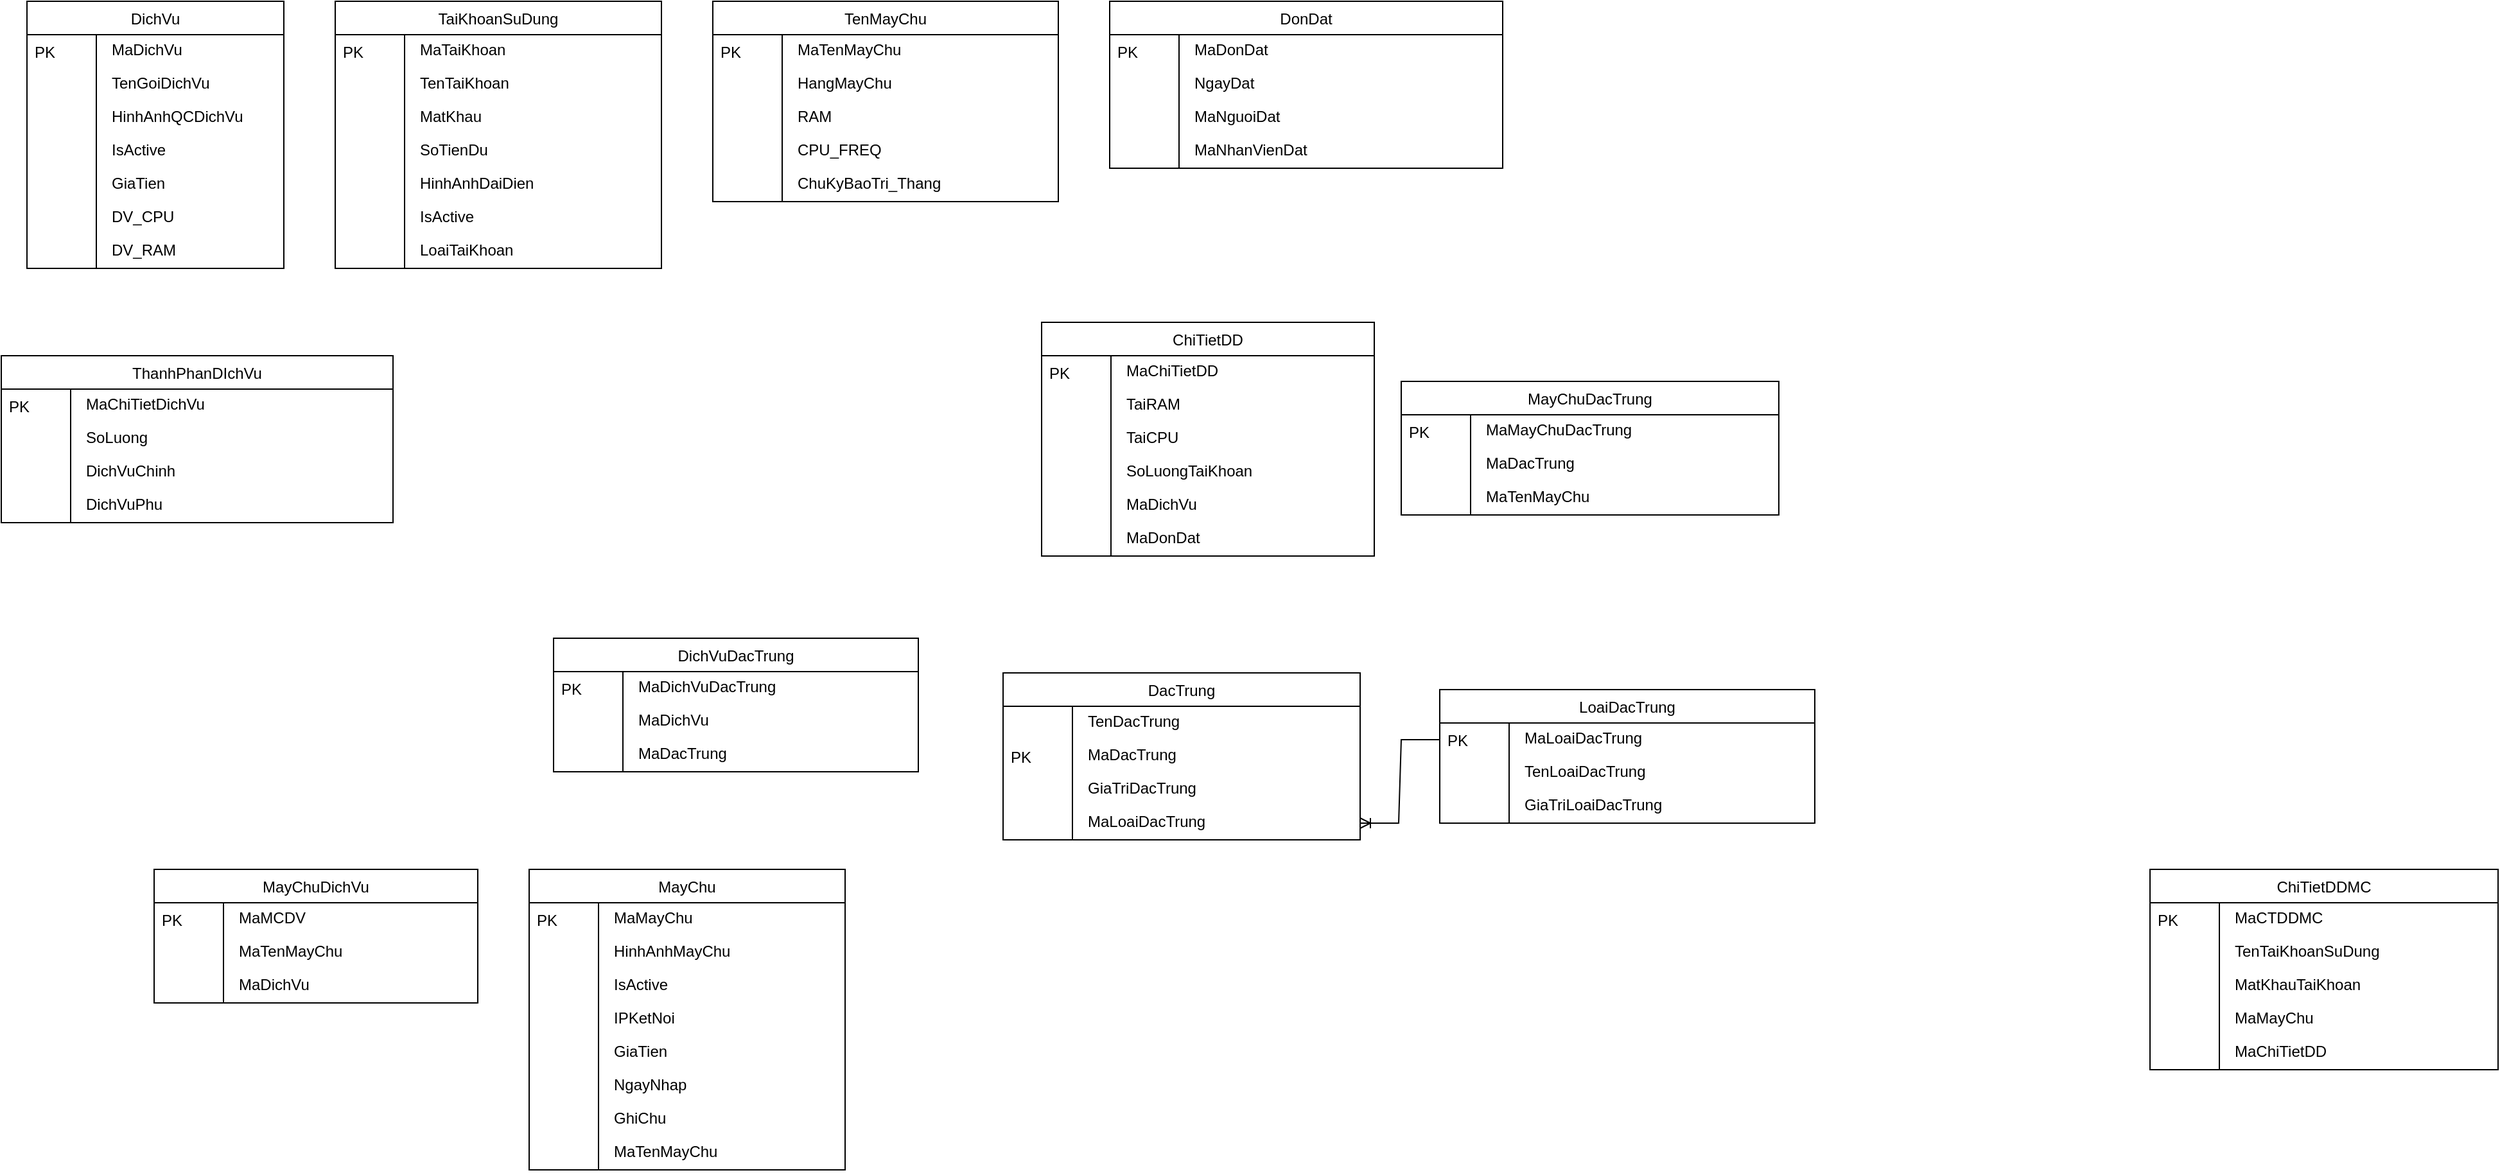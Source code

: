 <mxfile version="22.0.8" type="github">
  <diagram name="Page-1" id="dvQRxLQoIt-_Ec2YV83m">
    <mxGraphModel dx="1943" dy="1235" grid="1" gridSize="10" guides="1" tooltips="1" connect="1" arrows="1" fold="1" page="1" pageScale="1" pageWidth="850" pageHeight="1100" math="0" shadow="0">
      <root>
        <mxCell id="0" />
        <mxCell id="1" parent="0" />
        <mxCell id="Ak9LuRYraz0tMoldWc57-1" value="DichVu" style="swimlane;fontStyle=0;childLayout=stackLayout;horizontal=1;startSize=26;fillColor=default;horizontalStack=0;resizeParent=1;resizeLast=0;collapsible=1;marginBottom=0;swimlaneFillColor=default;align=center;" parent="1" vertex="1">
          <mxGeometry x="40" y="40" width="200" height="208" as="geometry" />
        </mxCell>
        <mxCell id="Ak9LuRYraz0tMoldWc57-2" value="MaDichVu" style="shape=partialRectangle;top=0;left=0;right=0;bottom=0;align=left;verticalAlign=top;spacingTop=-2;fillColor=none;spacingLeft=64;spacingRight=4;overflow=hidden;rotatable=0;points=[[0,0.5],[1,0.5]];portConstraint=eastwest;dropTarget=0;" parent="Ak9LuRYraz0tMoldWc57-1" vertex="1">
          <mxGeometry y="26" width="200" height="26" as="geometry" />
        </mxCell>
        <mxCell id="Ak9LuRYraz0tMoldWc57-3" value="PK" style="shape=partialRectangle;top=0;left=0;bottom=0;fillColor=none;align=left;verticalAlign=middle;spacingLeft=4;spacingRight=4;overflow=hidden;rotatable=180;points=[];portConstraint=eastwest;part=1;" parent="Ak9LuRYraz0tMoldWc57-2" vertex="1" connectable="0">
          <mxGeometry width="54" height="26" as="geometry" />
        </mxCell>
        <mxCell id="Ak9LuRYraz0tMoldWc57-4" value="TenGoiDichVu" style="shape=partialRectangle;top=0;left=0;right=0;bottom=0;align=left;verticalAlign=top;spacingTop=-2;fillColor=none;spacingLeft=64;spacingRight=4;overflow=hidden;rotatable=0;points=[[0,0.5],[1,0.5]];portConstraint=eastwest;dropTarget=0;" parent="Ak9LuRYraz0tMoldWc57-1" vertex="1">
          <mxGeometry y="52" width="200" height="26" as="geometry" />
        </mxCell>
        <mxCell id="Ak9LuRYraz0tMoldWc57-5" value="" style="shape=partialRectangle;top=0;left=0;bottom=0;fillColor=none;align=left;verticalAlign=middle;spacingLeft=4;spacingRight=4;overflow=hidden;rotatable=180;points=[];portConstraint=eastwest;part=1;" parent="Ak9LuRYraz0tMoldWc57-4" vertex="1" connectable="0">
          <mxGeometry width="54" height="26" as="geometry" />
        </mxCell>
        <mxCell id="Ak9LuRYraz0tMoldWc57-6" value="HinhAnhQCDichVu" style="shape=partialRectangle;top=0;left=0;right=0;bottom=0;align=left;verticalAlign=top;spacingTop=-2;fillColor=none;spacingLeft=64;spacingRight=4;overflow=hidden;rotatable=0;points=[[0,0.5],[1,0.5]];portConstraint=eastwest;dropTarget=0;" parent="Ak9LuRYraz0tMoldWc57-1" vertex="1">
          <mxGeometry y="78" width="200" height="26" as="geometry" />
        </mxCell>
        <mxCell id="Ak9LuRYraz0tMoldWc57-7" value="" style="shape=partialRectangle;top=0;left=0;bottom=0;fillColor=none;align=left;verticalAlign=middle;spacingLeft=4;spacingRight=4;overflow=hidden;rotatable=180;points=[];portConstraint=eastwest;part=1;" parent="Ak9LuRYraz0tMoldWc57-6" vertex="1" connectable="0">
          <mxGeometry width="54" height="26" as="geometry" />
        </mxCell>
        <mxCell id="Ak9LuRYraz0tMoldWc57-8" value="IsActive" style="shape=partialRectangle;top=0;left=0;right=0;bottom=0;align=left;verticalAlign=top;spacingTop=-2;fillColor=none;spacingLeft=64;spacingRight=4;overflow=hidden;rotatable=0;points=[[0,0.5],[1,0.5]];portConstraint=eastwest;dropTarget=0;" parent="Ak9LuRYraz0tMoldWc57-1" vertex="1">
          <mxGeometry y="104" width="200" height="26" as="geometry" />
        </mxCell>
        <mxCell id="Ak9LuRYraz0tMoldWc57-9" value="" style="shape=partialRectangle;top=0;left=0;bottom=0;fillColor=none;align=left;verticalAlign=middle;spacingLeft=4;spacingRight=4;overflow=hidden;rotatable=180;points=[];portConstraint=eastwest;part=1;" parent="Ak9LuRYraz0tMoldWc57-8" vertex="1" connectable="0">
          <mxGeometry width="54" height="26" as="geometry" />
        </mxCell>
        <mxCell id="Ak9LuRYraz0tMoldWc57-10" value="GiaTien" style="shape=partialRectangle;top=0;left=0;right=0;bottom=0;align=left;verticalAlign=top;spacingTop=-2;fillColor=none;spacingLeft=64;spacingRight=4;overflow=hidden;rotatable=0;points=[[0,0.5],[1,0.5]];portConstraint=eastwest;dropTarget=0;" parent="Ak9LuRYraz0tMoldWc57-1" vertex="1">
          <mxGeometry y="130" width="200" height="26" as="geometry" />
        </mxCell>
        <mxCell id="Ak9LuRYraz0tMoldWc57-11" value="" style="shape=partialRectangle;top=0;left=0;bottom=0;fillColor=none;align=left;verticalAlign=middle;spacingLeft=4;spacingRight=4;overflow=hidden;rotatable=180;points=[];portConstraint=eastwest;part=1;" parent="Ak9LuRYraz0tMoldWc57-10" vertex="1" connectable="0">
          <mxGeometry width="54" height="26" as="geometry" />
        </mxCell>
        <mxCell id="Ak9LuRYraz0tMoldWc57-12" value="DV_CPU" style="shape=partialRectangle;top=0;left=0;right=0;bottom=0;align=left;verticalAlign=top;spacingTop=-2;fillColor=none;spacingLeft=64;spacingRight=4;overflow=hidden;rotatable=0;points=[[0,0.5],[1,0.5]];portConstraint=eastwest;dropTarget=0;" parent="Ak9LuRYraz0tMoldWc57-1" vertex="1">
          <mxGeometry y="156" width="200" height="26" as="geometry" />
        </mxCell>
        <mxCell id="Ak9LuRYraz0tMoldWc57-13" value="" style="shape=partialRectangle;top=0;left=0;bottom=0;fillColor=none;align=left;verticalAlign=middle;spacingLeft=4;spacingRight=4;overflow=hidden;rotatable=180;points=[];portConstraint=eastwest;part=1;" parent="Ak9LuRYraz0tMoldWc57-12" vertex="1" connectable="0">
          <mxGeometry width="54" height="26" as="geometry" />
        </mxCell>
        <mxCell id="Ak9LuRYraz0tMoldWc57-14" value="DV_RAM" style="shape=partialRectangle;top=0;left=0;right=0;bottom=0;align=left;verticalAlign=top;spacingTop=-2;fillColor=none;spacingLeft=64;spacingRight=4;overflow=hidden;rotatable=0;points=[[0,0.5],[1,0.5]];portConstraint=eastwest;dropTarget=0;" parent="Ak9LuRYraz0tMoldWc57-1" vertex="1">
          <mxGeometry y="182" width="200" height="26" as="geometry" />
        </mxCell>
        <mxCell id="Ak9LuRYraz0tMoldWc57-15" value="" style="shape=partialRectangle;top=0;left=0;bottom=0;fillColor=none;align=left;verticalAlign=middle;spacingLeft=4;spacingRight=4;overflow=hidden;rotatable=180;points=[];portConstraint=eastwest;part=1;" parent="Ak9LuRYraz0tMoldWc57-14" vertex="1" connectable="0">
          <mxGeometry width="54" height="26" as="geometry" />
        </mxCell>
        <mxCell id="Ak9LuRYraz0tMoldWc57-16" value="TaiKhoanSuDung" style="swimlane;fontStyle=0;childLayout=stackLayout;horizontal=1;startSize=26;fillColor=default;horizontalStack=0;resizeParent=1;resizeLast=0;collapsible=1;marginBottom=0;swimlaneFillColor=default;align=center;" parent="1" vertex="1">
          <mxGeometry x="280" y="40" width="254" height="208" as="geometry" />
        </mxCell>
        <mxCell id="Ak9LuRYraz0tMoldWc57-17" value="MaTaiKhoan" style="shape=partialRectangle;top=0;left=0;right=0;bottom=0;align=left;verticalAlign=top;spacingTop=-2;fillColor=none;spacingLeft=64;spacingRight=4;overflow=hidden;rotatable=0;points=[[0,0.5],[1,0.5]];portConstraint=eastwest;dropTarget=0;" parent="Ak9LuRYraz0tMoldWc57-16" vertex="1">
          <mxGeometry y="26" width="254" height="26" as="geometry" />
        </mxCell>
        <mxCell id="Ak9LuRYraz0tMoldWc57-18" value="PK" style="shape=partialRectangle;top=0;left=0;bottom=0;fillColor=none;align=left;verticalAlign=middle;spacingLeft=4;spacingRight=4;overflow=hidden;rotatable=180;points=[];portConstraint=eastwest;part=1;" parent="Ak9LuRYraz0tMoldWc57-17" vertex="1" connectable="0">
          <mxGeometry width="54" height="26" as="geometry" />
        </mxCell>
        <mxCell id="Ak9LuRYraz0tMoldWc57-19" value="TenTaiKhoan" style="shape=partialRectangle;top=0;left=0;right=0;bottom=0;align=left;verticalAlign=top;spacingTop=-2;fillColor=none;spacingLeft=64;spacingRight=4;overflow=hidden;rotatable=0;points=[[0,0.5],[1,0.5]];portConstraint=eastwest;dropTarget=0;" parent="Ak9LuRYraz0tMoldWc57-16" vertex="1">
          <mxGeometry y="52" width="254" height="26" as="geometry" />
        </mxCell>
        <mxCell id="Ak9LuRYraz0tMoldWc57-20" value="" style="shape=partialRectangle;top=0;left=0;bottom=0;fillColor=none;align=left;verticalAlign=middle;spacingLeft=4;spacingRight=4;overflow=hidden;rotatable=180;points=[];portConstraint=eastwest;part=1;" parent="Ak9LuRYraz0tMoldWc57-19" vertex="1" connectable="0">
          <mxGeometry width="54" height="26" as="geometry" />
        </mxCell>
        <mxCell id="Ak9LuRYraz0tMoldWc57-21" value="MatKhau" style="shape=partialRectangle;top=0;left=0;right=0;bottom=0;align=left;verticalAlign=top;spacingTop=-2;fillColor=none;spacingLeft=64;spacingRight=4;overflow=hidden;rotatable=0;points=[[0,0.5],[1,0.5]];portConstraint=eastwest;dropTarget=0;" parent="Ak9LuRYraz0tMoldWc57-16" vertex="1">
          <mxGeometry y="78" width="254" height="26" as="geometry" />
        </mxCell>
        <mxCell id="Ak9LuRYraz0tMoldWc57-22" value="" style="shape=partialRectangle;top=0;left=0;bottom=0;fillColor=none;align=left;verticalAlign=middle;spacingLeft=4;spacingRight=4;overflow=hidden;rotatable=180;points=[];portConstraint=eastwest;part=1;" parent="Ak9LuRYraz0tMoldWc57-21" vertex="1" connectable="0">
          <mxGeometry width="54" height="26" as="geometry" />
        </mxCell>
        <mxCell id="Ak9LuRYraz0tMoldWc57-23" value="SoTienDu" style="shape=partialRectangle;top=0;left=0;right=0;bottom=0;align=left;verticalAlign=top;spacingTop=-2;fillColor=none;spacingLeft=64;spacingRight=4;overflow=hidden;rotatable=0;points=[[0,0.5],[1,0.5]];portConstraint=eastwest;dropTarget=0;" parent="Ak9LuRYraz0tMoldWc57-16" vertex="1">
          <mxGeometry y="104" width="254" height="26" as="geometry" />
        </mxCell>
        <mxCell id="Ak9LuRYraz0tMoldWc57-24" value="" style="shape=partialRectangle;top=0;left=0;bottom=0;fillColor=none;align=left;verticalAlign=middle;spacingLeft=4;spacingRight=4;overflow=hidden;rotatable=180;points=[];portConstraint=eastwest;part=1;" parent="Ak9LuRYraz0tMoldWc57-23" vertex="1" connectable="0">
          <mxGeometry width="54" height="26" as="geometry" />
        </mxCell>
        <mxCell id="Ak9LuRYraz0tMoldWc57-25" value="HinhAnhDaiDien" style="shape=partialRectangle;top=0;left=0;right=0;bottom=0;align=left;verticalAlign=top;spacingTop=-2;fillColor=none;spacingLeft=64;spacingRight=4;overflow=hidden;rotatable=0;points=[[0,0.5],[1,0.5]];portConstraint=eastwest;dropTarget=0;" parent="Ak9LuRYraz0tMoldWc57-16" vertex="1">
          <mxGeometry y="130" width="254" height="26" as="geometry" />
        </mxCell>
        <mxCell id="Ak9LuRYraz0tMoldWc57-26" value="" style="shape=partialRectangle;top=0;left=0;bottom=0;fillColor=none;align=left;verticalAlign=middle;spacingLeft=4;spacingRight=4;overflow=hidden;rotatable=180;points=[];portConstraint=eastwest;part=1;" parent="Ak9LuRYraz0tMoldWc57-25" vertex="1" connectable="0">
          <mxGeometry width="54" height="26" as="geometry" />
        </mxCell>
        <mxCell id="Ak9LuRYraz0tMoldWc57-27" value="IsActive" style="shape=partialRectangle;top=0;left=0;right=0;bottom=0;align=left;verticalAlign=top;spacingTop=-2;fillColor=none;spacingLeft=64;spacingRight=4;overflow=hidden;rotatable=0;points=[[0,0.5],[1,0.5]];portConstraint=eastwest;dropTarget=0;" parent="Ak9LuRYraz0tMoldWc57-16" vertex="1">
          <mxGeometry y="156" width="254" height="26" as="geometry" />
        </mxCell>
        <mxCell id="Ak9LuRYraz0tMoldWc57-28" value="" style="shape=partialRectangle;top=0;left=0;bottom=0;fillColor=none;align=left;verticalAlign=middle;spacingLeft=4;spacingRight=4;overflow=hidden;rotatable=180;points=[];portConstraint=eastwest;part=1;" parent="Ak9LuRYraz0tMoldWc57-27" vertex="1" connectable="0">
          <mxGeometry width="54" height="26" as="geometry" />
        </mxCell>
        <mxCell id="Ak9LuRYraz0tMoldWc57-29" value="LoaiTaiKhoan" style="shape=partialRectangle;top=0;left=0;right=0;bottom=0;align=left;verticalAlign=top;spacingTop=-2;fillColor=none;spacingLeft=64;spacingRight=4;overflow=hidden;rotatable=0;points=[[0,0.5],[1,0.5]];portConstraint=eastwest;dropTarget=0;" parent="Ak9LuRYraz0tMoldWc57-16" vertex="1">
          <mxGeometry y="182" width="254" height="26" as="geometry" />
        </mxCell>
        <mxCell id="Ak9LuRYraz0tMoldWc57-30" value="" style="shape=partialRectangle;top=0;left=0;bottom=0;fillColor=none;align=left;verticalAlign=middle;spacingLeft=4;spacingRight=4;overflow=hidden;rotatable=180;points=[];portConstraint=eastwest;part=1;" parent="Ak9LuRYraz0tMoldWc57-29" vertex="1" connectable="0">
          <mxGeometry width="54" height="26" as="geometry" />
        </mxCell>
        <mxCell id="Ak9LuRYraz0tMoldWc57-31" value="TenMayChu" style="swimlane;fontStyle=0;childLayout=stackLayout;horizontal=1;startSize=26;fillColor=default;horizontalStack=0;resizeParent=1;resizeLast=0;collapsible=1;marginBottom=0;swimlaneFillColor=default;align=center;" parent="1" vertex="1">
          <mxGeometry x="574" y="40" width="269" height="156" as="geometry" />
        </mxCell>
        <mxCell id="Ak9LuRYraz0tMoldWc57-32" value="MaTenMayChu" style="shape=partialRectangle;top=0;left=0;right=0;bottom=0;align=left;verticalAlign=top;spacingTop=-2;fillColor=none;spacingLeft=64;spacingRight=4;overflow=hidden;rotatable=0;points=[[0,0.5],[1,0.5]];portConstraint=eastwest;dropTarget=0;" parent="Ak9LuRYraz0tMoldWc57-31" vertex="1">
          <mxGeometry y="26" width="269" height="26" as="geometry" />
        </mxCell>
        <mxCell id="Ak9LuRYraz0tMoldWc57-33" value="PK" style="shape=partialRectangle;top=0;left=0;bottom=0;fillColor=none;align=left;verticalAlign=middle;spacingLeft=4;spacingRight=4;overflow=hidden;rotatable=180;points=[];portConstraint=eastwest;part=1;" parent="Ak9LuRYraz0tMoldWc57-32" vertex="1" connectable="0">
          <mxGeometry width="54" height="26" as="geometry" />
        </mxCell>
        <mxCell id="Ak9LuRYraz0tMoldWc57-34" value="HangMayChu" style="shape=partialRectangle;top=0;left=0;right=0;bottom=0;align=left;verticalAlign=top;spacingTop=-2;fillColor=none;spacingLeft=64;spacingRight=4;overflow=hidden;rotatable=0;points=[[0,0.5],[1,0.5]];portConstraint=eastwest;dropTarget=0;" parent="Ak9LuRYraz0tMoldWc57-31" vertex="1">
          <mxGeometry y="52" width="269" height="26" as="geometry" />
        </mxCell>
        <mxCell id="Ak9LuRYraz0tMoldWc57-35" value="" style="shape=partialRectangle;top=0;left=0;bottom=0;fillColor=none;align=left;verticalAlign=middle;spacingLeft=4;spacingRight=4;overflow=hidden;rotatable=180;points=[];portConstraint=eastwest;part=1;" parent="Ak9LuRYraz0tMoldWc57-34" vertex="1" connectable="0">
          <mxGeometry width="54" height="26" as="geometry" />
        </mxCell>
        <mxCell id="Ak9LuRYraz0tMoldWc57-36" value="RAM" style="shape=partialRectangle;top=0;left=0;right=0;bottom=0;align=left;verticalAlign=top;spacingTop=-2;fillColor=none;spacingLeft=64;spacingRight=4;overflow=hidden;rotatable=0;points=[[0,0.5],[1,0.5]];portConstraint=eastwest;dropTarget=0;" parent="Ak9LuRYraz0tMoldWc57-31" vertex="1">
          <mxGeometry y="78" width="269" height="26" as="geometry" />
        </mxCell>
        <mxCell id="Ak9LuRYraz0tMoldWc57-37" value="" style="shape=partialRectangle;top=0;left=0;bottom=0;fillColor=none;align=left;verticalAlign=middle;spacingLeft=4;spacingRight=4;overflow=hidden;rotatable=180;points=[];portConstraint=eastwest;part=1;" parent="Ak9LuRYraz0tMoldWc57-36" vertex="1" connectable="0">
          <mxGeometry width="54" height="26" as="geometry" />
        </mxCell>
        <mxCell id="Ak9LuRYraz0tMoldWc57-38" value="CPU_FREQ" style="shape=partialRectangle;top=0;left=0;right=0;bottom=0;align=left;verticalAlign=top;spacingTop=-2;fillColor=none;spacingLeft=64;spacingRight=4;overflow=hidden;rotatable=0;points=[[0,0.5],[1,0.5]];portConstraint=eastwest;dropTarget=0;" parent="Ak9LuRYraz0tMoldWc57-31" vertex="1">
          <mxGeometry y="104" width="269" height="26" as="geometry" />
        </mxCell>
        <mxCell id="Ak9LuRYraz0tMoldWc57-39" value="" style="shape=partialRectangle;top=0;left=0;bottom=0;fillColor=none;align=left;verticalAlign=middle;spacingLeft=4;spacingRight=4;overflow=hidden;rotatable=180;points=[];portConstraint=eastwest;part=1;" parent="Ak9LuRYraz0tMoldWc57-38" vertex="1" connectable="0">
          <mxGeometry width="54" height="26" as="geometry" />
        </mxCell>
        <mxCell id="Ak9LuRYraz0tMoldWc57-40" value="ChuKyBaoTri_Thang" style="shape=partialRectangle;top=0;left=0;right=0;bottom=0;align=left;verticalAlign=top;spacingTop=-2;fillColor=none;spacingLeft=64;spacingRight=4;overflow=hidden;rotatable=0;points=[[0,0.5],[1,0.5]];portConstraint=eastwest;dropTarget=0;" parent="Ak9LuRYraz0tMoldWc57-31" vertex="1">
          <mxGeometry y="130" width="269" height="26" as="geometry" />
        </mxCell>
        <mxCell id="Ak9LuRYraz0tMoldWc57-41" value="" style="shape=partialRectangle;top=0;left=0;bottom=0;fillColor=none;align=left;verticalAlign=middle;spacingLeft=4;spacingRight=4;overflow=hidden;rotatable=180;points=[];portConstraint=eastwest;part=1;" parent="Ak9LuRYraz0tMoldWc57-40" vertex="1" connectable="0">
          <mxGeometry width="54" height="26" as="geometry" />
        </mxCell>
        <mxCell id="Ak9LuRYraz0tMoldWc57-42" value="DonDat" style="swimlane;fontStyle=0;childLayout=stackLayout;horizontal=1;startSize=26;fillColor=default;horizontalStack=0;resizeParent=1;resizeLast=0;collapsible=1;marginBottom=0;swimlaneFillColor=default;align=center;" parent="1" vertex="1">
          <mxGeometry x="883" y="40" width="306" height="130" as="geometry" />
        </mxCell>
        <mxCell id="Ak9LuRYraz0tMoldWc57-43" value="MaDonDat" style="shape=partialRectangle;top=0;left=0;right=0;bottom=0;align=left;verticalAlign=top;spacingTop=-2;fillColor=none;spacingLeft=64;spacingRight=4;overflow=hidden;rotatable=0;points=[[0,0.5],[1,0.5]];portConstraint=eastwest;dropTarget=0;" parent="Ak9LuRYraz0tMoldWc57-42" vertex="1">
          <mxGeometry y="26" width="306" height="26" as="geometry" />
        </mxCell>
        <mxCell id="Ak9LuRYraz0tMoldWc57-44" value="PK" style="shape=partialRectangle;top=0;left=0;bottom=0;fillColor=none;align=left;verticalAlign=middle;spacingLeft=4;spacingRight=4;overflow=hidden;rotatable=180;points=[];portConstraint=eastwest;part=1;" parent="Ak9LuRYraz0tMoldWc57-43" vertex="1" connectable="0">
          <mxGeometry width="54" height="26" as="geometry" />
        </mxCell>
        <mxCell id="Ak9LuRYraz0tMoldWc57-45" value="NgayDat" style="shape=partialRectangle;top=0;left=0;right=0;bottom=0;align=left;verticalAlign=top;spacingTop=-2;fillColor=none;spacingLeft=64;spacingRight=4;overflow=hidden;rotatable=0;points=[[0,0.5],[1,0.5]];portConstraint=eastwest;dropTarget=0;" parent="Ak9LuRYraz0tMoldWc57-42" vertex="1">
          <mxGeometry y="52" width="306" height="26" as="geometry" />
        </mxCell>
        <mxCell id="Ak9LuRYraz0tMoldWc57-46" value="" style="shape=partialRectangle;top=0;left=0;bottom=0;fillColor=none;align=left;verticalAlign=middle;spacingLeft=4;spacingRight=4;overflow=hidden;rotatable=180;points=[];portConstraint=eastwest;part=1;" parent="Ak9LuRYraz0tMoldWc57-45" vertex="1" connectable="0">
          <mxGeometry width="54" height="26" as="geometry" />
        </mxCell>
        <mxCell id="Ak9LuRYraz0tMoldWc57-47" value="MaNguoiDat" style="shape=partialRectangle;top=0;left=0;right=0;bottom=0;align=left;verticalAlign=top;spacingTop=-2;fillColor=none;spacingLeft=64;spacingRight=4;overflow=hidden;rotatable=0;points=[[0,0.5],[1,0.5]];portConstraint=eastwest;dropTarget=0;" parent="Ak9LuRYraz0tMoldWc57-42" vertex="1">
          <mxGeometry y="78" width="306" height="26" as="geometry" />
        </mxCell>
        <mxCell id="Ak9LuRYraz0tMoldWc57-48" value="" style="shape=partialRectangle;top=0;left=0;bottom=0;fillColor=none;align=left;verticalAlign=middle;spacingLeft=4;spacingRight=4;overflow=hidden;rotatable=180;points=[];portConstraint=eastwest;part=1;" parent="Ak9LuRYraz0tMoldWc57-47" vertex="1" connectable="0">
          <mxGeometry width="54" height="26" as="geometry" />
        </mxCell>
        <mxCell id="Ak9LuRYraz0tMoldWc57-49" value="MaNhanVienDat" style="shape=partialRectangle;top=0;left=0;right=0;bottom=0;align=left;verticalAlign=top;spacingTop=-2;fillColor=none;spacingLeft=64;spacingRight=4;overflow=hidden;rotatable=0;points=[[0,0.5],[1,0.5]];portConstraint=eastwest;dropTarget=0;" parent="Ak9LuRYraz0tMoldWc57-42" vertex="1">
          <mxGeometry y="104" width="306" height="26" as="geometry" />
        </mxCell>
        <mxCell id="Ak9LuRYraz0tMoldWc57-50" value="" style="shape=partialRectangle;top=0;left=0;bottom=0;fillColor=none;align=left;verticalAlign=middle;spacingLeft=4;spacingRight=4;overflow=hidden;rotatable=180;points=[];portConstraint=eastwest;part=1;" parent="Ak9LuRYraz0tMoldWc57-49" vertex="1" connectable="0">
          <mxGeometry width="54" height="26" as="geometry" />
        </mxCell>
        <mxCell id="Ak9LuRYraz0tMoldWc57-58" value="ThanhPhanDIchVu" style="swimlane;fontStyle=0;childLayout=stackLayout;horizontal=1;startSize=26;fillColor=default;horizontalStack=0;resizeParent=1;resizeLast=0;collapsible=1;marginBottom=0;swimlaneFillColor=default;align=center;" parent="1" vertex="1">
          <mxGeometry x="20" y="316" width="305" height="130" as="geometry" />
        </mxCell>
        <mxCell id="Ak9LuRYraz0tMoldWc57-59" value="MaChiTietDichVu" style="shape=partialRectangle;top=0;left=0;right=0;bottom=0;align=left;verticalAlign=top;spacingTop=-2;fillColor=none;spacingLeft=64;spacingRight=4;overflow=hidden;rotatable=0;points=[[0,0.5],[1,0.5]];portConstraint=eastwest;dropTarget=0;" parent="Ak9LuRYraz0tMoldWc57-58" vertex="1">
          <mxGeometry y="26" width="305" height="26" as="geometry" />
        </mxCell>
        <mxCell id="Ak9LuRYraz0tMoldWc57-60" value="PK" style="shape=partialRectangle;top=0;left=0;bottom=0;fillColor=none;align=left;verticalAlign=middle;spacingLeft=4;spacingRight=4;overflow=hidden;rotatable=180;points=[];portConstraint=eastwest;part=1;" parent="Ak9LuRYraz0tMoldWc57-59" vertex="1" connectable="0">
          <mxGeometry width="54" height="26" as="geometry" />
        </mxCell>
        <mxCell id="Ak9LuRYraz0tMoldWc57-61" value="SoLuong" style="shape=partialRectangle;top=0;left=0;right=0;bottom=0;align=left;verticalAlign=top;spacingTop=-2;fillColor=none;spacingLeft=64;spacingRight=4;overflow=hidden;rotatable=0;points=[[0,0.5],[1,0.5]];portConstraint=eastwest;dropTarget=0;" parent="Ak9LuRYraz0tMoldWc57-58" vertex="1">
          <mxGeometry y="52" width="305" height="26" as="geometry" />
        </mxCell>
        <mxCell id="Ak9LuRYraz0tMoldWc57-62" value="" style="shape=partialRectangle;top=0;left=0;bottom=0;fillColor=none;align=left;verticalAlign=middle;spacingLeft=4;spacingRight=4;overflow=hidden;rotatable=180;points=[];portConstraint=eastwest;part=1;" parent="Ak9LuRYraz0tMoldWc57-61" vertex="1" connectable="0">
          <mxGeometry width="54" height="26" as="geometry" />
        </mxCell>
        <mxCell id="Ak9LuRYraz0tMoldWc57-63" value="DichVuChinh" style="shape=partialRectangle;top=0;left=0;right=0;bottom=0;align=left;verticalAlign=top;spacingTop=-2;fillColor=none;spacingLeft=64;spacingRight=4;overflow=hidden;rotatable=0;points=[[0,0.5],[1,0.5]];portConstraint=eastwest;dropTarget=0;" parent="Ak9LuRYraz0tMoldWc57-58" vertex="1">
          <mxGeometry y="78" width="305" height="26" as="geometry" />
        </mxCell>
        <mxCell id="Ak9LuRYraz0tMoldWc57-64" value="" style="shape=partialRectangle;top=0;left=0;bottom=0;fillColor=none;align=left;verticalAlign=middle;spacingLeft=4;spacingRight=4;overflow=hidden;rotatable=180;points=[];portConstraint=eastwest;part=1;" parent="Ak9LuRYraz0tMoldWc57-63" vertex="1" connectable="0">
          <mxGeometry width="54" height="26" as="geometry" />
        </mxCell>
        <mxCell id="Ak9LuRYraz0tMoldWc57-65" value="DichVuPhu" style="shape=partialRectangle;top=0;left=0;right=0;bottom=0;align=left;verticalAlign=top;spacingTop=-2;fillColor=none;spacingLeft=64;spacingRight=4;overflow=hidden;rotatable=0;points=[[0,0.5],[1,0.5]];portConstraint=eastwest;dropTarget=0;" parent="Ak9LuRYraz0tMoldWc57-58" vertex="1">
          <mxGeometry y="104" width="305" height="26" as="geometry" />
        </mxCell>
        <mxCell id="Ak9LuRYraz0tMoldWc57-66" value="" style="shape=partialRectangle;top=0;left=0;bottom=0;fillColor=none;align=left;verticalAlign=middle;spacingLeft=4;spacingRight=4;overflow=hidden;rotatable=180;points=[];portConstraint=eastwest;part=1;" parent="Ak9LuRYraz0tMoldWc57-65" vertex="1" connectable="0">
          <mxGeometry width="54" height="26" as="geometry" />
        </mxCell>
        <mxCell id="Ak9LuRYraz0tMoldWc57-67" value="ChiTietDD" style="swimlane;fontStyle=0;childLayout=stackLayout;horizontal=1;startSize=26;fillColor=default;horizontalStack=0;resizeParent=1;resizeLast=0;collapsible=1;marginBottom=0;swimlaneFillColor=default;align=center;" parent="1" vertex="1">
          <mxGeometry x="830" y="290" width="259" height="182" as="geometry" />
        </mxCell>
        <mxCell id="Ak9LuRYraz0tMoldWc57-68" value="MaChiTietDD" style="shape=partialRectangle;top=0;left=0;right=0;bottom=0;align=left;verticalAlign=top;spacingTop=-2;fillColor=none;spacingLeft=64;spacingRight=4;overflow=hidden;rotatable=0;points=[[0,0.5],[1,0.5]];portConstraint=eastwest;dropTarget=0;" parent="Ak9LuRYraz0tMoldWc57-67" vertex="1">
          <mxGeometry y="26" width="259" height="26" as="geometry" />
        </mxCell>
        <mxCell id="Ak9LuRYraz0tMoldWc57-69" value="PK" style="shape=partialRectangle;top=0;left=0;bottom=0;fillColor=none;align=left;verticalAlign=middle;spacingLeft=4;spacingRight=4;overflow=hidden;rotatable=180;points=[];portConstraint=eastwest;part=1;" parent="Ak9LuRYraz0tMoldWc57-68" vertex="1" connectable="0">
          <mxGeometry width="54" height="26" as="geometry" />
        </mxCell>
        <mxCell id="Ak9LuRYraz0tMoldWc57-70" value="TaiRAM" style="shape=partialRectangle;top=0;left=0;right=0;bottom=0;align=left;verticalAlign=top;spacingTop=-2;fillColor=none;spacingLeft=64;spacingRight=4;overflow=hidden;rotatable=0;points=[[0,0.5],[1,0.5]];portConstraint=eastwest;dropTarget=0;" parent="Ak9LuRYraz0tMoldWc57-67" vertex="1">
          <mxGeometry y="52" width="259" height="26" as="geometry" />
        </mxCell>
        <mxCell id="Ak9LuRYraz0tMoldWc57-71" value="" style="shape=partialRectangle;top=0;left=0;bottom=0;fillColor=none;align=left;verticalAlign=middle;spacingLeft=4;spacingRight=4;overflow=hidden;rotatable=180;points=[];portConstraint=eastwest;part=1;" parent="Ak9LuRYraz0tMoldWc57-70" vertex="1" connectable="0">
          <mxGeometry width="54" height="26" as="geometry" />
        </mxCell>
        <mxCell id="Ak9LuRYraz0tMoldWc57-72" value="TaiCPU" style="shape=partialRectangle;top=0;left=0;right=0;bottom=0;align=left;verticalAlign=top;spacingTop=-2;fillColor=none;spacingLeft=64;spacingRight=4;overflow=hidden;rotatable=0;points=[[0,0.5],[1,0.5]];portConstraint=eastwest;dropTarget=0;" parent="Ak9LuRYraz0tMoldWc57-67" vertex="1">
          <mxGeometry y="78" width="259" height="26" as="geometry" />
        </mxCell>
        <mxCell id="Ak9LuRYraz0tMoldWc57-73" value="" style="shape=partialRectangle;top=0;left=0;bottom=0;fillColor=none;align=left;verticalAlign=middle;spacingLeft=4;spacingRight=4;overflow=hidden;rotatable=180;points=[];portConstraint=eastwest;part=1;" parent="Ak9LuRYraz0tMoldWc57-72" vertex="1" connectable="0">
          <mxGeometry width="54" height="26" as="geometry" />
        </mxCell>
        <mxCell id="Ak9LuRYraz0tMoldWc57-74" value="SoLuongTaiKhoan" style="shape=partialRectangle;top=0;left=0;right=0;bottom=0;align=left;verticalAlign=top;spacingTop=-2;fillColor=none;spacingLeft=64;spacingRight=4;overflow=hidden;rotatable=0;points=[[0,0.5],[1,0.5]];portConstraint=eastwest;dropTarget=0;" parent="Ak9LuRYraz0tMoldWc57-67" vertex="1">
          <mxGeometry y="104" width="259" height="26" as="geometry" />
        </mxCell>
        <mxCell id="Ak9LuRYraz0tMoldWc57-75" value="" style="shape=partialRectangle;top=0;left=0;bottom=0;fillColor=none;align=left;verticalAlign=middle;spacingLeft=4;spacingRight=4;overflow=hidden;rotatable=180;points=[];portConstraint=eastwest;part=1;" parent="Ak9LuRYraz0tMoldWc57-74" vertex="1" connectable="0">
          <mxGeometry width="54" height="26" as="geometry" />
        </mxCell>
        <mxCell id="Ak9LuRYraz0tMoldWc57-76" value="MaDichVu" style="shape=partialRectangle;top=0;left=0;right=0;bottom=0;align=left;verticalAlign=top;spacingTop=-2;fillColor=none;spacingLeft=64;spacingRight=4;overflow=hidden;rotatable=0;points=[[0,0.5],[1,0.5]];portConstraint=eastwest;dropTarget=0;" parent="Ak9LuRYraz0tMoldWc57-67" vertex="1">
          <mxGeometry y="130" width="259" height="26" as="geometry" />
        </mxCell>
        <mxCell id="Ak9LuRYraz0tMoldWc57-77" value="" style="shape=partialRectangle;top=0;left=0;bottom=0;fillColor=none;align=left;verticalAlign=middle;spacingLeft=4;spacingRight=4;overflow=hidden;rotatable=180;points=[];portConstraint=eastwest;part=1;" parent="Ak9LuRYraz0tMoldWc57-76" vertex="1" connectable="0">
          <mxGeometry width="54" height="26" as="geometry" />
        </mxCell>
        <mxCell id="Ak9LuRYraz0tMoldWc57-78" value="MaDonDat" style="shape=partialRectangle;top=0;left=0;right=0;bottom=0;align=left;verticalAlign=top;spacingTop=-2;fillColor=none;spacingLeft=64;spacingRight=4;overflow=hidden;rotatable=0;points=[[0,0.5],[1,0.5]];portConstraint=eastwest;dropTarget=0;" parent="Ak9LuRYraz0tMoldWc57-67" vertex="1">
          <mxGeometry y="156" width="259" height="26" as="geometry" />
        </mxCell>
        <mxCell id="Ak9LuRYraz0tMoldWc57-79" value="" style="shape=partialRectangle;top=0;left=0;bottom=0;fillColor=none;align=left;verticalAlign=middle;spacingLeft=4;spacingRight=4;overflow=hidden;rotatable=180;points=[];portConstraint=eastwest;part=1;" parent="Ak9LuRYraz0tMoldWc57-78" vertex="1" connectable="0">
          <mxGeometry width="54" height="26" as="geometry" />
        </mxCell>
        <mxCell id="Ak9LuRYraz0tMoldWc57-80" value="MayChuDichVu" style="swimlane;fontStyle=0;childLayout=stackLayout;horizontal=1;startSize=26;fillColor=default;horizontalStack=0;resizeParent=1;resizeLast=0;collapsible=1;marginBottom=0;swimlaneFillColor=default;align=center;" parent="1" vertex="1">
          <mxGeometry x="139" y="716" width="252" height="104" as="geometry" />
        </mxCell>
        <mxCell id="Ak9LuRYraz0tMoldWc57-81" value="MaMCDV" style="shape=partialRectangle;top=0;left=0;right=0;bottom=0;align=left;verticalAlign=top;spacingTop=-2;fillColor=none;spacingLeft=64;spacingRight=4;overflow=hidden;rotatable=0;points=[[0,0.5],[1,0.5]];portConstraint=eastwest;dropTarget=0;" parent="Ak9LuRYraz0tMoldWc57-80" vertex="1">
          <mxGeometry y="26" width="252" height="26" as="geometry" />
        </mxCell>
        <mxCell id="Ak9LuRYraz0tMoldWc57-82" value="PK" style="shape=partialRectangle;top=0;left=0;bottom=0;fillColor=none;align=left;verticalAlign=middle;spacingLeft=4;spacingRight=4;overflow=hidden;rotatable=180;points=[];portConstraint=eastwest;part=1;" parent="Ak9LuRYraz0tMoldWc57-81" vertex="1" connectable="0">
          <mxGeometry width="54" height="26" as="geometry" />
        </mxCell>
        <mxCell id="Ak9LuRYraz0tMoldWc57-83" value="MaTenMayChu" style="shape=partialRectangle;top=0;left=0;right=0;bottom=0;align=left;verticalAlign=top;spacingTop=-2;fillColor=none;spacingLeft=64;spacingRight=4;overflow=hidden;rotatable=0;points=[[0,0.5],[1,0.5]];portConstraint=eastwest;dropTarget=0;" parent="Ak9LuRYraz0tMoldWc57-80" vertex="1">
          <mxGeometry y="52" width="252" height="26" as="geometry" />
        </mxCell>
        <mxCell id="Ak9LuRYraz0tMoldWc57-84" value="" style="shape=partialRectangle;top=0;left=0;bottom=0;fillColor=none;align=left;verticalAlign=middle;spacingLeft=4;spacingRight=4;overflow=hidden;rotatable=180;points=[];portConstraint=eastwest;part=1;" parent="Ak9LuRYraz0tMoldWc57-83" vertex="1" connectable="0">
          <mxGeometry width="54" height="26" as="geometry" />
        </mxCell>
        <mxCell id="Ak9LuRYraz0tMoldWc57-85" value="MaDichVu" style="shape=partialRectangle;top=0;left=0;right=0;bottom=0;align=left;verticalAlign=top;spacingTop=-2;fillColor=none;spacingLeft=64;spacingRight=4;overflow=hidden;rotatable=0;points=[[0,0.5],[1,0.5]];portConstraint=eastwest;dropTarget=0;" parent="Ak9LuRYraz0tMoldWc57-80" vertex="1">
          <mxGeometry y="78" width="252" height="26" as="geometry" />
        </mxCell>
        <mxCell id="Ak9LuRYraz0tMoldWc57-86" value="" style="shape=partialRectangle;top=0;left=0;bottom=0;fillColor=none;align=left;verticalAlign=middle;spacingLeft=4;spacingRight=4;overflow=hidden;rotatable=180;points=[];portConstraint=eastwest;part=1;" parent="Ak9LuRYraz0tMoldWc57-85" vertex="1" connectable="0">
          <mxGeometry width="54" height="26" as="geometry" />
        </mxCell>
        <mxCell id="Ak9LuRYraz0tMoldWc57-87" value="MayChu" style="swimlane;fontStyle=0;childLayout=stackLayout;horizontal=1;startSize=26;fillColor=default;horizontalStack=0;resizeParent=1;resizeLast=0;collapsible=1;marginBottom=0;swimlaneFillColor=default;align=center;" parent="1" vertex="1">
          <mxGeometry x="431" y="716" width="246" height="234" as="geometry" />
        </mxCell>
        <mxCell id="Ak9LuRYraz0tMoldWc57-88" value="MaMayChu" style="shape=partialRectangle;top=0;left=0;right=0;bottom=0;align=left;verticalAlign=top;spacingTop=-2;fillColor=none;spacingLeft=64;spacingRight=4;overflow=hidden;rotatable=0;points=[[0,0.5],[1,0.5]];portConstraint=eastwest;dropTarget=0;" parent="Ak9LuRYraz0tMoldWc57-87" vertex="1">
          <mxGeometry y="26" width="246" height="26" as="geometry" />
        </mxCell>
        <mxCell id="Ak9LuRYraz0tMoldWc57-89" value="PK" style="shape=partialRectangle;top=0;left=0;bottom=0;fillColor=none;align=left;verticalAlign=middle;spacingLeft=4;spacingRight=4;overflow=hidden;rotatable=180;points=[];portConstraint=eastwest;part=1;" parent="Ak9LuRYraz0tMoldWc57-88" vertex="1" connectable="0">
          <mxGeometry width="54" height="26" as="geometry" />
        </mxCell>
        <mxCell id="Ak9LuRYraz0tMoldWc57-90" value="HinhAnhMayChu" style="shape=partialRectangle;top=0;left=0;right=0;bottom=0;align=left;verticalAlign=top;spacingTop=-2;fillColor=none;spacingLeft=64;spacingRight=4;overflow=hidden;rotatable=0;points=[[0,0.5],[1,0.5]];portConstraint=eastwest;dropTarget=0;" parent="Ak9LuRYraz0tMoldWc57-87" vertex="1">
          <mxGeometry y="52" width="246" height="26" as="geometry" />
        </mxCell>
        <mxCell id="Ak9LuRYraz0tMoldWc57-91" value="" style="shape=partialRectangle;top=0;left=0;bottom=0;fillColor=none;align=left;verticalAlign=middle;spacingLeft=4;spacingRight=4;overflow=hidden;rotatable=180;points=[];portConstraint=eastwest;part=1;" parent="Ak9LuRYraz0tMoldWc57-90" vertex="1" connectable="0">
          <mxGeometry width="54" height="26" as="geometry" />
        </mxCell>
        <mxCell id="Ak9LuRYraz0tMoldWc57-92" value="IsActive" style="shape=partialRectangle;top=0;left=0;right=0;bottom=0;align=left;verticalAlign=top;spacingTop=-2;fillColor=none;spacingLeft=64;spacingRight=4;overflow=hidden;rotatable=0;points=[[0,0.5],[1,0.5]];portConstraint=eastwest;dropTarget=0;" parent="Ak9LuRYraz0tMoldWc57-87" vertex="1">
          <mxGeometry y="78" width="246" height="26" as="geometry" />
        </mxCell>
        <mxCell id="Ak9LuRYraz0tMoldWc57-93" value="" style="shape=partialRectangle;top=0;left=0;bottom=0;fillColor=none;align=left;verticalAlign=middle;spacingLeft=4;spacingRight=4;overflow=hidden;rotatable=180;points=[];portConstraint=eastwest;part=1;" parent="Ak9LuRYraz0tMoldWc57-92" vertex="1" connectable="0">
          <mxGeometry width="54" height="26" as="geometry" />
        </mxCell>
        <mxCell id="Ak9LuRYraz0tMoldWc57-94" value="IPKetNoi" style="shape=partialRectangle;top=0;left=0;right=0;bottom=0;align=left;verticalAlign=top;spacingTop=-2;fillColor=none;spacingLeft=64;spacingRight=4;overflow=hidden;rotatable=0;points=[[0,0.5],[1,0.5]];portConstraint=eastwest;dropTarget=0;" parent="Ak9LuRYraz0tMoldWc57-87" vertex="1">
          <mxGeometry y="104" width="246" height="26" as="geometry" />
        </mxCell>
        <mxCell id="Ak9LuRYraz0tMoldWc57-95" value="" style="shape=partialRectangle;top=0;left=0;bottom=0;fillColor=none;align=left;verticalAlign=middle;spacingLeft=4;spacingRight=4;overflow=hidden;rotatable=180;points=[];portConstraint=eastwest;part=1;" parent="Ak9LuRYraz0tMoldWc57-94" vertex="1" connectable="0">
          <mxGeometry width="54" height="26" as="geometry" />
        </mxCell>
        <mxCell id="Ak9LuRYraz0tMoldWc57-96" value="GiaTien" style="shape=partialRectangle;top=0;left=0;right=0;bottom=0;align=left;verticalAlign=top;spacingTop=-2;fillColor=none;spacingLeft=64;spacingRight=4;overflow=hidden;rotatable=0;points=[[0,0.5],[1,0.5]];portConstraint=eastwest;dropTarget=0;" parent="Ak9LuRYraz0tMoldWc57-87" vertex="1">
          <mxGeometry y="130" width="246" height="26" as="geometry" />
        </mxCell>
        <mxCell id="Ak9LuRYraz0tMoldWc57-97" value="" style="shape=partialRectangle;top=0;left=0;bottom=0;fillColor=none;align=left;verticalAlign=middle;spacingLeft=4;spacingRight=4;overflow=hidden;rotatable=180;points=[];portConstraint=eastwest;part=1;" parent="Ak9LuRYraz0tMoldWc57-96" vertex="1" connectable="0">
          <mxGeometry width="54" height="26" as="geometry" />
        </mxCell>
        <mxCell id="Ak9LuRYraz0tMoldWc57-98" value="NgayNhap" style="shape=partialRectangle;top=0;left=0;right=0;bottom=0;align=left;verticalAlign=top;spacingTop=-2;fillColor=none;spacingLeft=64;spacingRight=4;overflow=hidden;rotatable=0;points=[[0,0.5],[1,0.5]];portConstraint=eastwest;dropTarget=0;" parent="Ak9LuRYraz0tMoldWc57-87" vertex="1">
          <mxGeometry y="156" width="246" height="26" as="geometry" />
        </mxCell>
        <mxCell id="Ak9LuRYraz0tMoldWc57-99" value="" style="shape=partialRectangle;top=0;left=0;bottom=0;fillColor=none;align=left;verticalAlign=middle;spacingLeft=4;spacingRight=4;overflow=hidden;rotatable=180;points=[];portConstraint=eastwest;part=1;" parent="Ak9LuRYraz0tMoldWc57-98" vertex="1" connectable="0">
          <mxGeometry width="54" height="26" as="geometry" />
        </mxCell>
        <mxCell id="Ak9LuRYraz0tMoldWc57-100" value="GhiChu" style="shape=partialRectangle;top=0;left=0;right=0;bottom=0;align=left;verticalAlign=top;spacingTop=-2;fillColor=none;spacingLeft=64;spacingRight=4;overflow=hidden;rotatable=0;points=[[0,0.5],[1,0.5]];portConstraint=eastwest;dropTarget=0;" parent="Ak9LuRYraz0tMoldWc57-87" vertex="1">
          <mxGeometry y="182" width="246" height="26" as="geometry" />
        </mxCell>
        <mxCell id="Ak9LuRYraz0tMoldWc57-101" value="" style="shape=partialRectangle;top=0;left=0;bottom=0;fillColor=none;align=left;verticalAlign=middle;spacingLeft=4;spacingRight=4;overflow=hidden;rotatable=180;points=[];portConstraint=eastwest;part=1;" parent="Ak9LuRYraz0tMoldWc57-100" vertex="1" connectable="0">
          <mxGeometry width="54" height="26" as="geometry" />
        </mxCell>
        <mxCell id="Ak9LuRYraz0tMoldWc57-102" value="MaTenMayChu" style="shape=partialRectangle;top=0;left=0;right=0;bottom=0;align=left;verticalAlign=top;spacingTop=-2;fillColor=none;spacingLeft=64;spacingRight=4;overflow=hidden;rotatable=0;points=[[0,0.5],[1,0.5]];portConstraint=eastwest;dropTarget=0;" parent="Ak9LuRYraz0tMoldWc57-87" vertex="1">
          <mxGeometry y="208" width="246" height="26" as="geometry" />
        </mxCell>
        <mxCell id="Ak9LuRYraz0tMoldWc57-103" value="" style="shape=partialRectangle;top=0;left=0;bottom=0;fillColor=none;align=left;verticalAlign=middle;spacingLeft=4;spacingRight=4;overflow=hidden;rotatable=180;points=[];portConstraint=eastwest;part=1;" parent="Ak9LuRYraz0tMoldWc57-102" vertex="1" connectable="0">
          <mxGeometry width="54" height="26" as="geometry" />
        </mxCell>
        <mxCell id="Ak9LuRYraz0tMoldWc57-104" value="DacTrung" style="swimlane;fontStyle=0;childLayout=stackLayout;horizontal=1;startSize=26;fillColor=default;horizontalStack=0;resizeParent=1;resizeLast=0;collapsible=1;marginBottom=0;swimlaneFillColor=default;align=center;" parent="1" vertex="1">
          <mxGeometry x="800" y="563" width="278" height="130" as="geometry" />
        </mxCell>
        <mxCell id="Ak9LuRYraz0tMoldWc57-105" value="TenDacTrung" style="shape=partialRectangle;top=0;left=0;right=0;bottom=0;align=left;verticalAlign=top;spacingTop=-2;fillColor=none;spacingLeft=64;spacingRight=4;overflow=hidden;rotatable=0;points=[[0,0.5],[1,0.5]];portConstraint=eastwest;dropTarget=0;" parent="Ak9LuRYraz0tMoldWc57-104" vertex="1">
          <mxGeometry y="26" width="278" height="26" as="geometry" />
        </mxCell>
        <mxCell id="Ak9LuRYraz0tMoldWc57-106" value="" style="shape=partialRectangle;top=0;left=0;bottom=0;fillColor=none;align=left;verticalAlign=middle;spacingLeft=4;spacingRight=4;overflow=hidden;rotatable=180;points=[];portConstraint=eastwest;part=1;" parent="Ak9LuRYraz0tMoldWc57-105" vertex="1" connectable="0">
          <mxGeometry width="54" height="26" as="geometry" />
        </mxCell>
        <mxCell id="Ak9LuRYraz0tMoldWc57-107" value="MaDacTrung" style="shape=partialRectangle;top=0;left=0;right=0;bottom=0;align=left;verticalAlign=top;spacingTop=-2;fillColor=none;spacingLeft=64;spacingRight=4;overflow=hidden;rotatable=0;points=[[0,0.5],[1,0.5]];portConstraint=eastwest;dropTarget=0;" parent="Ak9LuRYraz0tMoldWc57-104" vertex="1">
          <mxGeometry y="52" width="278" height="26" as="geometry" />
        </mxCell>
        <mxCell id="Ak9LuRYraz0tMoldWc57-108" value="PK" style="shape=partialRectangle;top=0;left=0;bottom=0;fillColor=none;align=left;verticalAlign=middle;spacingLeft=4;spacingRight=4;overflow=hidden;rotatable=180;points=[];portConstraint=eastwest;part=1;" parent="Ak9LuRYraz0tMoldWc57-107" vertex="1" connectable="0">
          <mxGeometry width="54" height="26" as="geometry" />
        </mxCell>
        <mxCell id="Ak9LuRYraz0tMoldWc57-109" value="GiaTriDacTrung" style="shape=partialRectangle;top=0;left=0;right=0;bottom=0;align=left;verticalAlign=top;spacingTop=-2;fillColor=none;spacingLeft=64;spacingRight=4;overflow=hidden;rotatable=0;points=[[0,0.5],[1,0.5]];portConstraint=eastwest;dropTarget=0;" parent="Ak9LuRYraz0tMoldWc57-104" vertex="1">
          <mxGeometry y="78" width="278" height="26" as="geometry" />
        </mxCell>
        <mxCell id="Ak9LuRYraz0tMoldWc57-110" value="" style="shape=partialRectangle;top=0;left=0;bottom=0;fillColor=none;align=left;verticalAlign=middle;spacingLeft=4;spacingRight=4;overflow=hidden;rotatable=180;points=[];portConstraint=eastwest;part=1;" parent="Ak9LuRYraz0tMoldWc57-109" vertex="1" connectable="0">
          <mxGeometry width="54" height="26" as="geometry" />
        </mxCell>
        <mxCell id="Ak9LuRYraz0tMoldWc57-111" value="MaLoaiDacTrung" style="shape=partialRectangle;top=0;left=0;right=0;bottom=0;align=left;verticalAlign=top;spacingTop=-2;fillColor=none;spacingLeft=64;spacingRight=4;overflow=hidden;rotatable=0;points=[[0,0.5],[1,0.5]];portConstraint=eastwest;dropTarget=0;" parent="Ak9LuRYraz0tMoldWc57-104" vertex="1">
          <mxGeometry y="104" width="278" height="26" as="geometry" />
        </mxCell>
        <mxCell id="Ak9LuRYraz0tMoldWc57-112" value="" style="shape=partialRectangle;top=0;left=0;bottom=0;fillColor=none;align=left;verticalAlign=middle;spacingLeft=4;spacingRight=4;overflow=hidden;rotatable=180;points=[];portConstraint=eastwest;part=1;" parent="Ak9LuRYraz0tMoldWc57-111" vertex="1" connectable="0">
          <mxGeometry width="54" height="26" as="geometry" />
        </mxCell>
        <mxCell id="Ak9LuRYraz0tMoldWc57-113" value="MayChuDacTrung" style="swimlane;fontStyle=0;childLayout=stackLayout;horizontal=1;startSize=26;fillColor=default;horizontalStack=0;resizeParent=1;resizeLast=0;collapsible=1;marginBottom=0;swimlaneFillColor=default;align=center;" parent="1" vertex="1">
          <mxGeometry x="1110" y="336" width="294" height="104" as="geometry" />
        </mxCell>
        <mxCell id="Ak9LuRYraz0tMoldWc57-114" value="MaMayChuDacTrung" style="shape=partialRectangle;top=0;left=0;right=0;bottom=0;align=left;verticalAlign=top;spacingTop=-2;fillColor=none;spacingLeft=64;spacingRight=4;overflow=hidden;rotatable=0;points=[[0,0.5],[1,0.5]];portConstraint=eastwest;dropTarget=0;" parent="Ak9LuRYraz0tMoldWc57-113" vertex="1">
          <mxGeometry y="26" width="294" height="26" as="geometry" />
        </mxCell>
        <mxCell id="Ak9LuRYraz0tMoldWc57-115" value="PK" style="shape=partialRectangle;top=0;left=0;bottom=0;fillColor=none;align=left;verticalAlign=middle;spacingLeft=4;spacingRight=4;overflow=hidden;rotatable=180;points=[];portConstraint=eastwest;part=1;" parent="Ak9LuRYraz0tMoldWc57-114" vertex="1" connectable="0">
          <mxGeometry width="54" height="26" as="geometry" />
        </mxCell>
        <mxCell id="Ak9LuRYraz0tMoldWc57-116" value="MaDacTrung" style="shape=partialRectangle;top=0;left=0;right=0;bottom=0;align=left;verticalAlign=top;spacingTop=-2;fillColor=none;spacingLeft=64;spacingRight=4;overflow=hidden;rotatable=0;points=[[0,0.5],[1,0.5]];portConstraint=eastwest;dropTarget=0;" parent="Ak9LuRYraz0tMoldWc57-113" vertex="1">
          <mxGeometry y="52" width="294" height="26" as="geometry" />
        </mxCell>
        <mxCell id="Ak9LuRYraz0tMoldWc57-117" value="" style="shape=partialRectangle;top=0;left=0;bottom=0;fillColor=none;align=left;verticalAlign=middle;spacingLeft=4;spacingRight=4;overflow=hidden;rotatable=180;points=[];portConstraint=eastwest;part=1;" parent="Ak9LuRYraz0tMoldWc57-116" vertex="1" connectable="0">
          <mxGeometry width="54" height="26" as="geometry" />
        </mxCell>
        <mxCell id="Ak9LuRYraz0tMoldWc57-118" value="MaTenMayChu" style="shape=partialRectangle;top=0;left=0;right=0;bottom=0;align=left;verticalAlign=top;spacingTop=-2;fillColor=none;spacingLeft=64;spacingRight=4;overflow=hidden;rotatable=0;points=[[0,0.5],[1,0.5]];portConstraint=eastwest;dropTarget=0;" parent="Ak9LuRYraz0tMoldWc57-113" vertex="1">
          <mxGeometry y="78" width="294" height="26" as="geometry" />
        </mxCell>
        <mxCell id="Ak9LuRYraz0tMoldWc57-119" value="" style="shape=partialRectangle;top=0;left=0;bottom=0;fillColor=none;align=left;verticalAlign=middle;spacingLeft=4;spacingRight=4;overflow=hidden;rotatable=180;points=[];portConstraint=eastwest;part=1;" parent="Ak9LuRYraz0tMoldWc57-118" vertex="1" connectable="0">
          <mxGeometry width="54" height="26" as="geometry" />
        </mxCell>
        <mxCell id="Ak9LuRYraz0tMoldWc57-120" value="DichVuDacTrung" style="swimlane;fontStyle=0;childLayout=stackLayout;horizontal=1;startSize=26;fillColor=default;horizontalStack=0;resizeParent=1;resizeLast=0;collapsible=1;marginBottom=0;swimlaneFillColor=default;align=center;" parent="1" vertex="1">
          <mxGeometry x="450" y="536" width="284" height="104" as="geometry" />
        </mxCell>
        <mxCell id="Ak9LuRYraz0tMoldWc57-121" value="MaDichVuDacTrung" style="shape=partialRectangle;top=0;left=0;right=0;bottom=0;align=left;verticalAlign=top;spacingTop=-2;fillColor=none;spacingLeft=64;spacingRight=4;overflow=hidden;rotatable=0;points=[[0,0.5],[1,0.5]];portConstraint=eastwest;dropTarget=0;" parent="Ak9LuRYraz0tMoldWc57-120" vertex="1">
          <mxGeometry y="26" width="284" height="26" as="geometry" />
        </mxCell>
        <mxCell id="Ak9LuRYraz0tMoldWc57-122" value="PK" style="shape=partialRectangle;top=0;left=0;bottom=0;fillColor=none;align=left;verticalAlign=middle;spacingLeft=4;spacingRight=4;overflow=hidden;rotatable=180;points=[];portConstraint=eastwest;part=1;" parent="Ak9LuRYraz0tMoldWc57-121" vertex="1" connectable="0">
          <mxGeometry width="54" height="26" as="geometry" />
        </mxCell>
        <mxCell id="Ak9LuRYraz0tMoldWc57-123" value="MaDichVu" style="shape=partialRectangle;top=0;left=0;right=0;bottom=0;align=left;verticalAlign=top;spacingTop=-2;fillColor=none;spacingLeft=64;spacingRight=4;overflow=hidden;rotatable=0;points=[[0,0.5],[1,0.5]];portConstraint=eastwest;dropTarget=0;" parent="Ak9LuRYraz0tMoldWc57-120" vertex="1">
          <mxGeometry y="52" width="284" height="26" as="geometry" />
        </mxCell>
        <mxCell id="Ak9LuRYraz0tMoldWc57-124" value="" style="shape=partialRectangle;top=0;left=0;bottom=0;fillColor=none;align=left;verticalAlign=middle;spacingLeft=4;spacingRight=4;overflow=hidden;rotatable=180;points=[];portConstraint=eastwest;part=1;" parent="Ak9LuRYraz0tMoldWc57-123" vertex="1" connectable="0">
          <mxGeometry width="54" height="26" as="geometry" />
        </mxCell>
        <mxCell id="Ak9LuRYraz0tMoldWc57-125" value="MaDacTrung" style="shape=partialRectangle;top=0;left=0;right=0;bottom=0;align=left;verticalAlign=top;spacingTop=-2;fillColor=none;spacingLeft=64;spacingRight=4;overflow=hidden;rotatable=0;points=[[0,0.5],[1,0.5]];portConstraint=eastwest;dropTarget=0;" parent="Ak9LuRYraz0tMoldWc57-120" vertex="1">
          <mxGeometry y="78" width="284" height="26" as="geometry" />
        </mxCell>
        <mxCell id="Ak9LuRYraz0tMoldWc57-126" value="" style="shape=partialRectangle;top=0;left=0;bottom=0;fillColor=none;align=left;verticalAlign=middle;spacingLeft=4;spacingRight=4;overflow=hidden;rotatable=180;points=[];portConstraint=eastwest;part=1;" parent="Ak9LuRYraz0tMoldWc57-125" vertex="1" connectable="0">
          <mxGeometry width="54" height="26" as="geometry" />
        </mxCell>
        <mxCell id="Ak9LuRYraz0tMoldWc57-127" value="ChiTietDDMC" style="swimlane;fontStyle=0;childLayout=stackLayout;horizontal=1;startSize=26;fillColor=default;horizontalStack=0;resizeParent=1;resizeLast=0;collapsible=1;marginBottom=0;swimlaneFillColor=default;align=center;" parent="1" vertex="1">
          <mxGeometry x="1693" y="716" width="271" height="156" as="geometry" />
        </mxCell>
        <mxCell id="Ak9LuRYraz0tMoldWc57-128" value="MaCTDDMC" style="shape=partialRectangle;top=0;left=0;right=0;bottom=0;align=left;verticalAlign=top;spacingTop=-2;fillColor=none;spacingLeft=64;spacingRight=4;overflow=hidden;rotatable=0;points=[[0,0.5],[1,0.5]];portConstraint=eastwest;dropTarget=0;" parent="Ak9LuRYraz0tMoldWc57-127" vertex="1">
          <mxGeometry y="26" width="271" height="26" as="geometry" />
        </mxCell>
        <mxCell id="Ak9LuRYraz0tMoldWc57-129" value="PK" style="shape=partialRectangle;top=0;left=0;bottom=0;fillColor=none;align=left;verticalAlign=middle;spacingLeft=4;spacingRight=4;overflow=hidden;rotatable=180;points=[];portConstraint=eastwest;part=1;" parent="Ak9LuRYraz0tMoldWc57-128" vertex="1" connectable="0">
          <mxGeometry width="54" height="26" as="geometry" />
        </mxCell>
        <mxCell id="Ak9LuRYraz0tMoldWc57-130" value="TenTaiKhoanSuDung" style="shape=partialRectangle;top=0;left=0;right=0;bottom=0;align=left;verticalAlign=top;spacingTop=-2;fillColor=none;spacingLeft=64;spacingRight=4;overflow=hidden;rotatable=0;points=[[0,0.5],[1,0.5]];portConstraint=eastwest;dropTarget=0;" parent="Ak9LuRYraz0tMoldWc57-127" vertex="1">
          <mxGeometry y="52" width="271" height="26" as="geometry" />
        </mxCell>
        <mxCell id="Ak9LuRYraz0tMoldWc57-131" value="" style="shape=partialRectangle;top=0;left=0;bottom=0;fillColor=none;align=left;verticalAlign=middle;spacingLeft=4;spacingRight=4;overflow=hidden;rotatable=180;points=[];portConstraint=eastwest;part=1;" parent="Ak9LuRYraz0tMoldWc57-130" vertex="1" connectable="0">
          <mxGeometry width="54" height="26" as="geometry" />
        </mxCell>
        <mxCell id="Ak9LuRYraz0tMoldWc57-132" value="MatKhauTaiKhoan" style="shape=partialRectangle;top=0;left=0;right=0;bottom=0;align=left;verticalAlign=top;spacingTop=-2;fillColor=none;spacingLeft=64;spacingRight=4;overflow=hidden;rotatable=0;points=[[0,0.5],[1,0.5]];portConstraint=eastwest;dropTarget=0;" parent="Ak9LuRYraz0tMoldWc57-127" vertex="1">
          <mxGeometry y="78" width="271" height="26" as="geometry" />
        </mxCell>
        <mxCell id="Ak9LuRYraz0tMoldWc57-133" value="" style="shape=partialRectangle;top=0;left=0;bottom=0;fillColor=none;align=left;verticalAlign=middle;spacingLeft=4;spacingRight=4;overflow=hidden;rotatable=180;points=[];portConstraint=eastwest;part=1;" parent="Ak9LuRYraz0tMoldWc57-132" vertex="1" connectable="0">
          <mxGeometry width="54" height="26" as="geometry" />
        </mxCell>
        <mxCell id="Ak9LuRYraz0tMoldWc57-134" value="MaMayChu" style="shape=partialRectangle;top=0;left=0;right=0;bottom=0;align=left;verticalAlign=top;spacingTop=-2;fillColor=none;spacingLeft=64;spacingRight=4;overflow=hidden;rotatable=0;points=[[0,0.5],[1,0.5]];portConstraint=eastwest;dropTarget=0;" parent="Ak9LuRYraz0tMoldWc57-127" vertex="1">
          <mxGeometry y="104" width="271" height="26" as="geometry" />
        </mxCell>
        <mxCell id="Ak9LuRYraz0tMoldWc57-135" value="" style="shape=partialRectangle;top=0;left=0;bottom=0;fillColor=none;align=left;verticalAlign=middle;spacingLeft=4;spacingRight=4;overflow=hidden;rotatable=180;points=[];portConstraint=eastwest;part=1;" parent="Ak9LuRYraz0tMoldWc57-134" vertex="1" connectable="0">
          <mxGeometry width="54" height="26" as="geometry" />
        </mxCell>
        <mxCell id="Ak9LuRYraz0tMoldWc57-136" value="MaChiTietDD" style="shape=partialRectangle;top=0;left=0;right=0;bottom=0;align=left;verticalAlign=top;spacingTop=-2;fillColor=none;spacingLeft=64;spacingRight=4;overflow=hidden;rotatable=0;points=[[0,0.5],[1,0.5]];portConstraint=eastwest;dropTarget=0;" parent="Ak9LuRYraz0tMoldWc57-127" vertex="1">
          <mxGeometry y="130" width="271" height="26" as="geometry" />
        </mxCell>
        <mxCell id="Ak9LuRYraz0tMoldWc57-137" value="" style="shape=partialRectangle;top=0;left=0;bottom=0;fillColor=none;align=left;verticalAlign=middle;spacingLeft=4;spacingRight=4;overflow=hidden;rotatable=180;points=[];portConstraint=eastwest;part=1;" parent="Ak9LuRYraz0tMoldWc57-136" vertex="1" connectable="0">
          <mxGeometry width="54" height="26" as="geometry" />
        </mxCell>
        <mxCell id="hz7oQ3IMrXMz5KTuzrxw-1" value="" style="edgeStyle=entityRelationEdgeStyle;fontSize=12;html=1;endArrow=ERoneToMany;rounded=0;exitX=0;exitY=0.5;exitDx=0;exitDy=0;entryX=1;entryY=0.5;entryDx=0;entryDy=0;" parent="1" source="Ak9LuRYraz0tMoldWc57-52" target="Ak9LuRYraz0tMoldWc57-111" edge="1">
          <mxGeometry width="100" height="100" relative="1" as="geometry">
            <mxPoint x="1020" y="796" as="sourcePoint" />
            <mxPoint x="1330" y="746" as="targetPoint" />
          </mxGeometry>
        </mxCell>
        <mxCell id="Ak9LuRYraz0tMoldWc57-51" value="LoaiDacTrung" style="swimlane;fontStyle=0;childLayout=stackLayout;horizontal=1;startSize=26;fillColor=default;horizontalStack=0;resizeParent=1;resizeLast=0;collapsible=1;marginBottom=0;swimlaneFillColor=default;align=center;" parent="1" vertex="1">
          <mxGeometry x="1140" y="576" width="292" height="104" as="geometry" />
        </mxCell>
        <mxCell id="Ak9LuRYraz0tMoldWc57-52" value="MaLoaiDacTrung" style="shape=partialRectangle;top=0;left=0;right=0;bottom=0;align=left;verticalAlign=top;spacingTop=-2;fillColor=none;spacingLeft=64;spacingRight=4;overflow=hidden;rotatable=0;points=[[0,0.5],[1,0.5]];portConstraint=eastwest;dropTarget=0;" parent="Ak9LuRYraz0tMoldWc57-51" vertex="1">
          <mxGeometry y="26" width="292" height="26" as="geometry" />
        </mxCell>
        <mxCell id="Ak9LuRYraz0tMoldWc57-53" value="PK" style="shape=partialRectangle;top=0;left=0;bottom=0;fillColor=none;align=left;verticalAlign=middle;spacingLeft=4;spacingRight=4;overflow=hidden;rotatable=180;points=[];portConstraint=eastwest;part=1;" parent="Ak9LuRYraz0tMoldWc57-52" vertex="1" connectable="0">
          <mxGeometry width="54" height="26" as="geometry" />
        </mxCell>
        <mxCell id="Ak9LuRYraz0tMoldWc57-54" value="TenLoaiDacTrung" style="shape=partialRectangle;top=0;left=0;right=0;bottom=0;align=left;verticalAlign=top;spacingTop=-2;fillColor=none;spacingLeft=64;spacingRight=4;overflow=hidden;rotatable=0;points=[[0,0.5],[1,0.5]];portConstraint=eastwest;dropTarget=0;" parent="Ak9LuRYraz0tMoldWc57-51" vertex="1">
          <mxGeometry y="52" width="292" height="26" as="geometry" />
        </mxCell>
        <mxCell id="Ak9LuRYraz0tMoldWc57-55" value="" style="shape=partialRectangle;top=0;left=0;bottom=0;fillColor=none;align=left;verticalAlign=middle;spacingLeft=4;spacingRight=4;overflow=hidden;rotatable=180;points=[];portConstraint=eastwest;part=1;" parent="Ak9LuRYraz0tMoldWc57-54" vertex="1" connectable="0">
          <mxGeometry width="54" height="26" as="geometry" />
        </mxCell>
        <mxCell id="Ak9LuRYraz0tMoldWc57-56" value="GiaTriLoaiDacTrung" style="shape=partialRectangle;top=0;left=0;right=0;bottom=0;align=left;verticalAlign=top;spacingTop=-2;fillColor=none;spacingLeft=64;spacingRight=4;overflow=hidden;rotatable=0;points=[[0,0.5],[1,0.5]];portConstraint=eastwest;dropTarget=0;" parent="Ak9LuRYraz0tMoldWc57-51" vertex="1">
          <mxGeometry y="78" width="292" height="26" as="geometry" />
        </mxCell>
        <mxCell id="Ak9LuRYraz0tMoldWc57-57" value="" style="shape=partialRectangle;top=0;left=0;bottom=0;fillColor=none;align=left;verticalAlign=middle;spacingLeft=4;spacingRight=4;overflow=hidden;rotatable=180;points=[];portConstraint=eastwest;part=1;" parent="Ak9LuRYraz0tMoldWc57-56" vertex="1" connectable="0">
          <mxGeometry width="54" height="26" as="geometry" />
        </mxCell>
      </root>
    </mxGraphModel>
  </diagram>
</mxfile>
